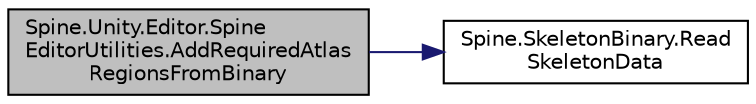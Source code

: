 digraph "Spine.Unity.Editor.SpineEditorUtilities.AddRequiredAtlasRegionsFromBinary"
{
 // LATEX_PDF_SIZE
  edge [fontname="Helvetica",fontsize="10",labelfontname="Helvetica",labelfontsize="10"];
  node [fontname="Helvetica",fontsize="10",shape=record];
  rankdir="LR";
  Node1 [label="Spine.Unity.Editor.Spine\lEditorUtilities.AddRequiredAtlas\lRegionsFromBinary",height=0.2,width=0.4,color="black", fillcolor="grey75", style="filled", fontcolor="black",tooltip=" "];
  Node1 -> Node2 [color="midnightblue",fontsize="10",style="solid"];
  Node2 [label="Spine.SkeletonBinary.Read\lSkeletonData",height=0.2,width=0.4,color="black", fillcolor="white", style="filled",URL="$class_spine_1_1_skeleton_binary.html#a3cfc76069391154adf58f9ee1e7b23cb",tooltip=" "];
}

